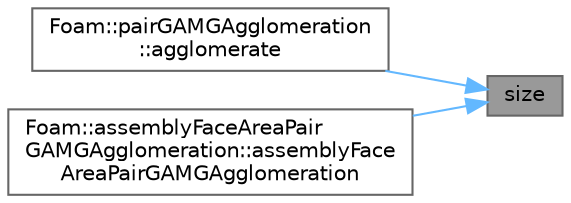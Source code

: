 digraph "size"
{
 // LATEX_PDF_SIZE
  bgcolor="transparent";
  edge [fontname=Helvetica,fontsize=10,labelfontname=Helvetica,labelfontsize=10];
  node [fontname=Helvetica,fontsize=10,shape=box,height=0.2,width=0.4];
  rankdir="RL";
  Node1 [id="Node000001",label="size",height=0.2,width=0.4,color="gray40", fillcolor="grey60", style="filled", fontcolor="black",tooltip=" "];
  Node1 -> Node2 [id="edge1_Node000001_Node000002",dir="back",color="steelblue1",style="solid",tooltip=" "];
  Node2 [id="Node000002",label="Foam::pairGAMGAgglomeration\l::agglomerate",height=0.2,width=0.4,color="grey40", fillcolor="white", style="filled",URL="$classFoam_1_1pairGAMGAgglomeration.html#a58a6d81e665e5ef71ae1eb965de92ca4",tooltip=" "];
  Node1 -> Node3 [id="edge2_Node000001_Node000003",dir="back",color="steelblue1",style="solid",tooltip=" "];
  Node3 [id="Node000003",label="Foam::assemblyFaceAreaPair\lGAMGAgglomeration::assemblyFace\lAreaPairGAMGAgglomeration",height=0.2,width=0.4,color="grey40", fillcolor="white", style="filled",URL="$classFoam_1_1assemblyFaceAreaPairGAMGAgglomeration.html#a20d2ad010af40e1bebd54b2bfc442dff",tooltip=" "];
}

